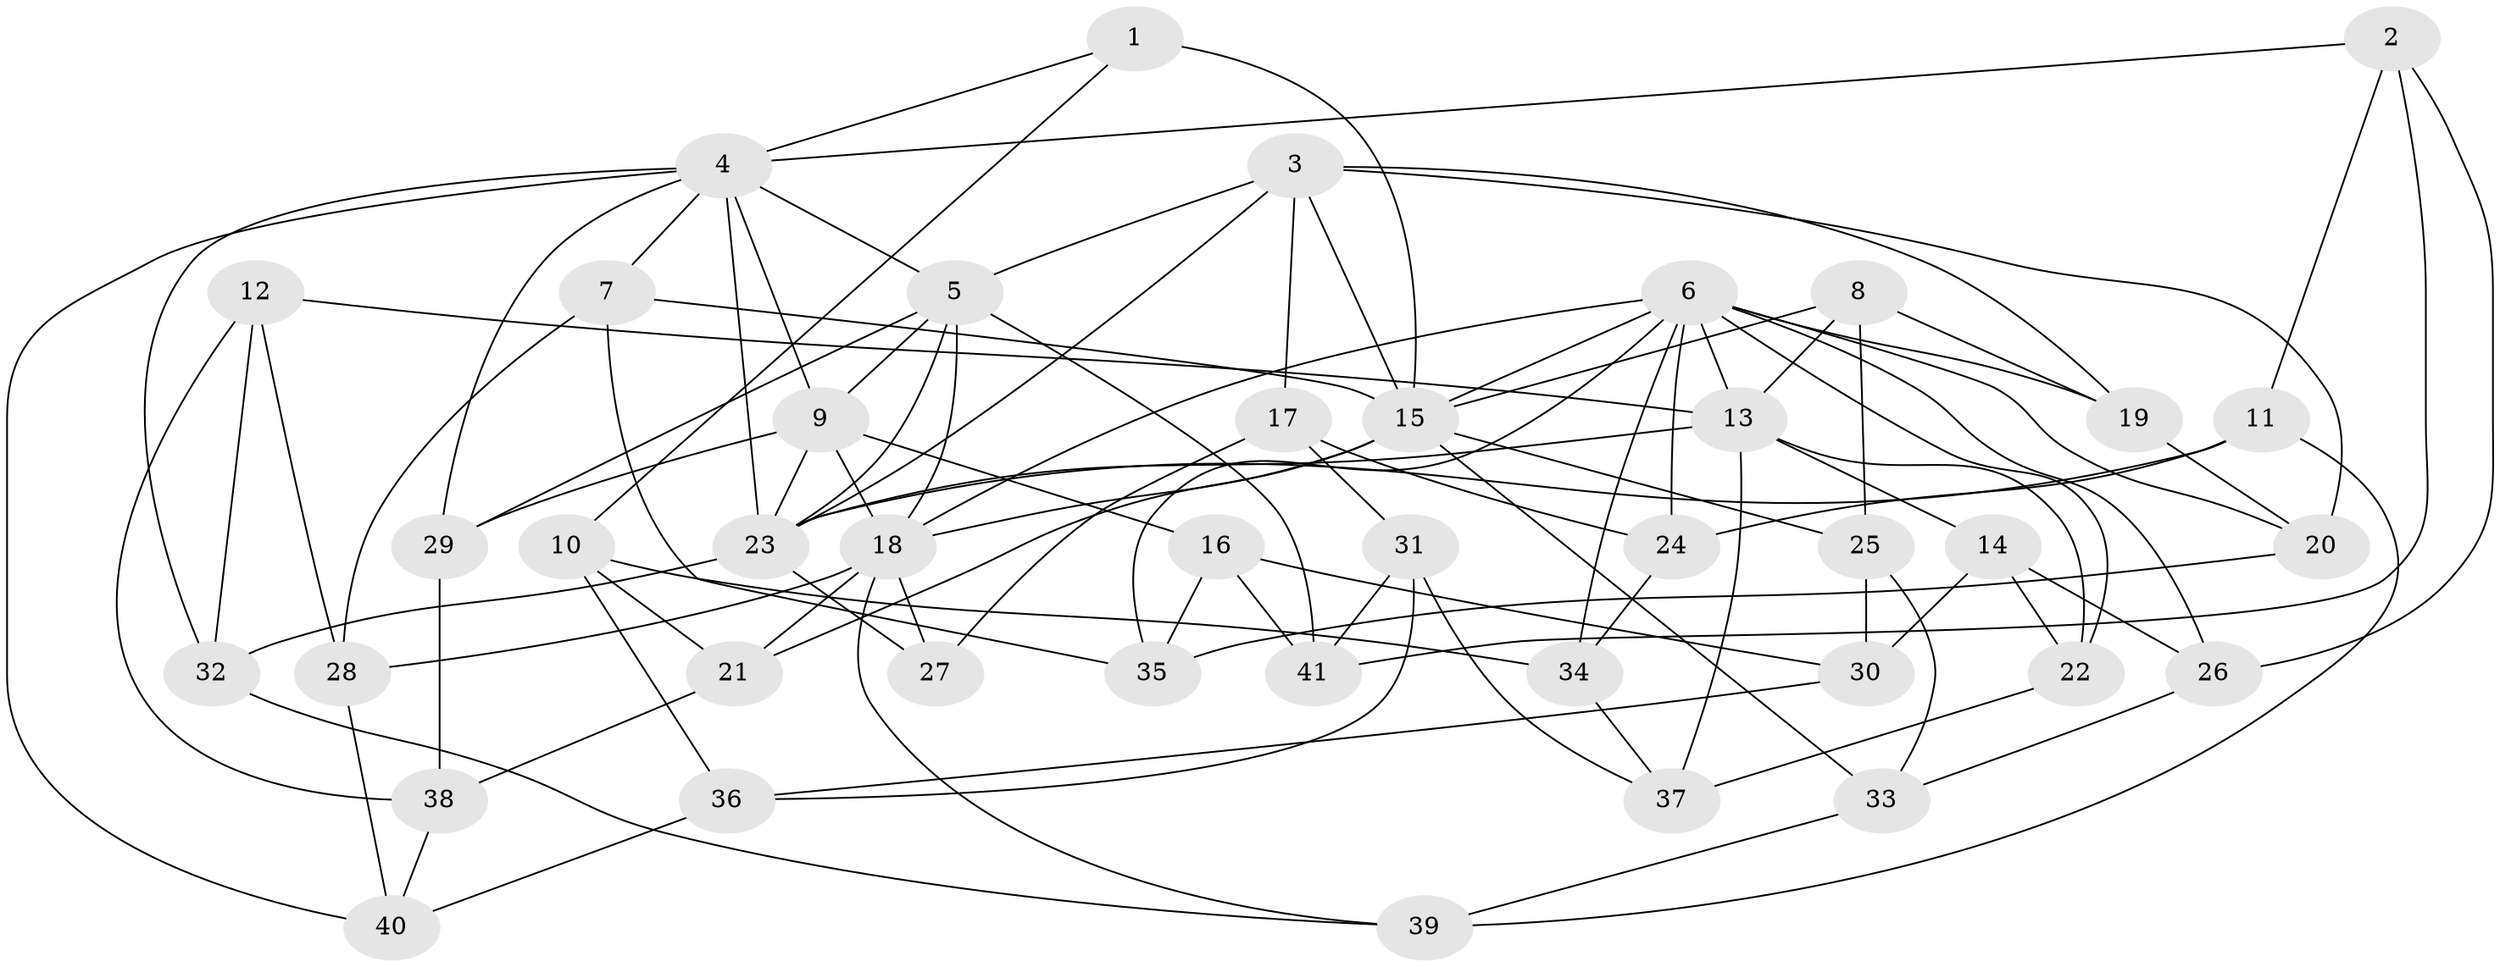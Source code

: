 // original degree distribution, {4: 1.0}
// Generated by graph-tools (version 1.1) at 2025/53/03/04/25 22:53:33]
// undirected, 41 vertices, 98 edges
graph export_dot {
  node [color=gray90,style=filled];
  1;
  2;
  3;
  4;
  5;
  6;
  7;
  8;
  9;
  10;
  11;
  12;
  13;
  14;
  15;
  16;
  17;
  18;
  19;
  20;
  21;
  22;
  23;
  24;
  25;
  26;
  27;
  28;
  29;
  30;
  31;
  32;
  33;
  34;
  35;
  36;
  37;
  38;
  39;
  40;
  41;
  1 -- 4 [weight=1.0];
  1 -- 10 [weight=1.0];
  1 -- 15 [weight=2.0];
  2 -- 4 [weight=1.0];
  2 -- 11 [weight=1.0];
  2 -- 26 [weight=1.0];
  2 -- 41 [weight=1.0];
  3 -- 5 [weight=1.0];
  3 -- 15 [weight=1.0];
  3 -- 17 [weight=1.0];
  3 -- 19 [weight=1.0];
  3 -- 20 [weight=1.0];
  3 -- 23 [weight=1.0];
  4 -- 5 [weight=1.0];
  4 -- 7 [weight=1.0];
  4 -- 9 [weight=1.0];
  4 -- 23 [weight=2.0];
  4 -- 29 [weight=1.0];
  4 -- 32 [weight=1.0];
  4 -- 40 [weight=1.0];
  5 -- 9 [weight=1.0];
  5 -- 18 [weight=2.0];
  5 -- 23 [weight=1.0];
  5 -- 29 [weight=1.0];
  5 -- 41 [weight=1.0];
  6 -- 13 [weight=1.0];
  6 -- 15 [weight=1.0];
  6 -- 18 [weight=1.0];
  6 -- 19 [weight=1.0];
  6 -- 20 [weight=1.0];
  6 -- 22 [weight=1.0];
  6 -- 24 [weight=1.0];
  6 -- 26 [weight=1.0];
  6 -- 34 [weight=1.0];
  6 -- 35 [weight=1.0];
  7 -- 15 [weight=1.0];
  7 -- 28 [weight=1.0];
  7 -- 35 [weight=1.0];
  8 -- 13 [weight=1.0];
  8 -- 15 [weight=1.0];
  8 -- 19 [weight=1.0];
  8 -- 25 [weight=1.0];
  9 -- 16 [weight=1.0];
  9 -- 18 [weight=1.0];
  9 -- 23 [weight=1.0];
  9 -- 29 [weight=1.0];
  10 -- 21 [weight=1.0];
  10 -- 34 [weight=1.0];
  10 -- 36 [weight=1.0];
  11 -- 23 [weight=1.0];
  11 -- 24 [weight=1.0];
  11 -- 39 [weight=1.0];
  12 -- 13 [weight=1.0];
  12 -- 28 [weight=1.0];
  12 -- 32 [weight=1.0];
  12 -- 38 [weight=1.0];
  13 -- 14 [weight=1.0];
  13 -- 22 [weight=1.0];
  13 -- 23 [weight=2.0];
  13 -- 37 [weight=1.0];
  14 -- 22 [weight=1.0];
  14 -- 26 [weight=1.0];
  14 -- 30 [weight=1.0];
  15 -- 18 [weight=3.0];
  15 -- 21 [weight=1.0];
  15 -- 25 [weight=1.0];
  15 -- 33 [weight=1.0];
  16 -- 30 [weight=1.0];
  16 -- 35 [weight=1.0];
  16 -- 41 [weight=1.0];
  17 -- 24 [weight=1.0];
  17 -- 27 [weight=1.0];
  17 -- 31 [weight=1.0];
  18 -- 21 [weight=1.0];
  18 -- 27 [weight=2.0];
  18 -- 28 [weight=1.0];
  18 -- 39 [weight=1.0];
  19 -- 20 [weight=1.0];
  20 -- 35 [weight=1.0];
  21 -- 38 [weight=1.0];
  22 -- 37 [weight=1.0];
  23 -- 27 [weight=1.0];
  23 -- 32 [weight=1.0];
  24 -- 34 [weight=1.0];
  25 -- 30 [weight=1.0];
  25 -- 33 [weight=1.0];
  26 -- 33 [weight=1.0];
  28 -- 40 [weight=1.0];
  29 -- 38 [weight=1.0];
  30 -- 36 [weight=1.0];
  31 -- 36 [weight=1.0];
  31 -- 37 [weight=1.0];
  31 -- 41 [weight=1.0];
  32 -- 39 [weight=1.0];
  33 -- 39 [weight=1.0];
  34 -- 37 [weight=1.0];
  36 -- 40 [weight=1.0];
  38 -- 40 [weight=1.0];
}
